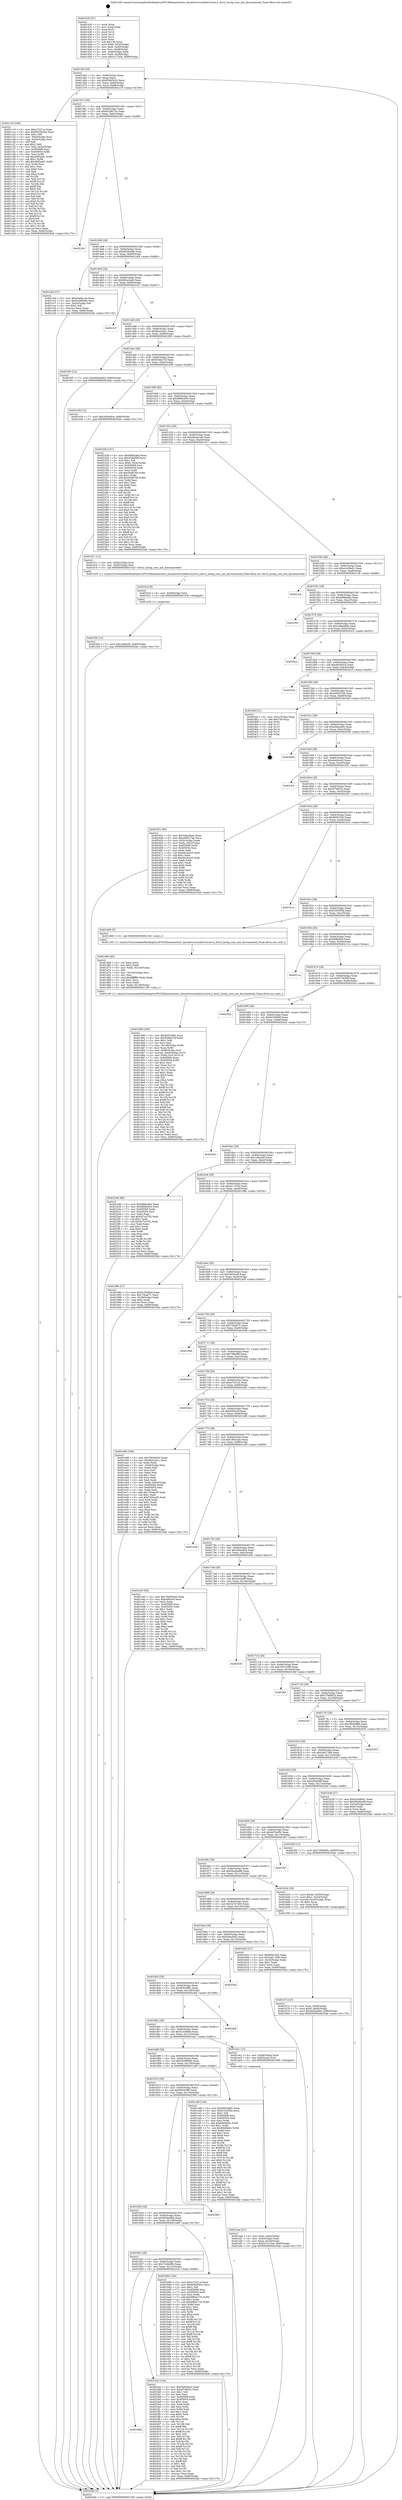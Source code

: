digraph "0x401430" {
  label = "0x401430 (/mnt/c/Users/mathe/Desktop/tcc/POCII/binaries/extr_linuxdriversusbdwc2core.h_dwc2_hsotg_core_init_disconnected_Final-ollvm.out::main(0))"
  labelloc = "t"
  node[shape=record]

  Entry [label="",width=0.3,height=0.3,shape=circle,fillcolor=black,style=filled]
  "0x40145f" [label="{
     0x40145f [29]\l
     | [instrs]\l
     &nbsp;&nbsp;0x40145f \<+3\>: mov -0x80(%rbp),%eax\l
     &nbsp;&nbsp;0x401462 \<+2\>: mov %eax,%ecx\l
     &nbsp;&nbsp;0x401464 \<+6\>: sub $0x838d5b2c,%ecx\l
     &nbsp;&nbsp;0x40146a \<+6\>: mov %eax,-0x84(%rbp)\l
     &nbsp;&nbsp;0x401470 \<+6\>: mov %ecx,-0x88(%rbp)\l
     &nbsp;&nbsp;0x401476 \<+6\>: je 0000000000401c19 \<main+0x7e9\>\l
  }"]
  "0x401c19" [label="{
     0x401c19 [164]\l
     | [instrs]\l
     &nbsp;&nbsp;0x401c19 \<+5\>: mov $0xa7331ca,%eax\l
     &nbsp;&nbsp;0x401c1e \<+5\>: mov $0x8529a5eb,%ecx\l
     &nbsp;&nbsp;0x401c23 \<+2\>: mov $0x1,%dl\l
     &nbsp;&nbsp;0x401c25 \<+3\>: mov -0x64(%rbp),%esi\l
     &nbsp;&nbsp;0x401c28 \<+3\>: cmp -0x54(%rbp),%esi\l
     &nbsp;&nbsp;0x401c2b \<+4\>: setl %dil\l
     &nbsp;&nbsp;0x401c2f \<+4\>: and $0x1,%dil\l
     &nbsp;&nbsp;0x401c33 \<+4\>: mov %dil,-0x2e(%rbp)\l
     &nbsp;&nbsp;0x401c37 \<+7\>: mov 0x405068,%esi\l
     &nbsp;&nbsp;0x401c3e \<+8\>: mov 0x405054,%r8d\l
     &nbsp;&nbsp;0x401c46 \<+3\>: mov %esi,%r9d\l
     &nbsp;&nbsp;0x401c49 \<+7\>: sub $0x46f5a4f1,%r9d\l
     &nbsp;&nbsp;0x401c50 \<+4\>: sub $0x1,%r9d\l
     &nbsp;&nbsp;0x401c54 \<+7\>: add $0x46f5a4f1,%r9d\l
     &nbsp;&nbsp;0x401c5b \<+4\>: imul %r9d,%esi\l
     &nbsp;&nbsp;0x401c5f \<+3\>: and $0x1,%esi\l
     &nbsp;&nbsp;0x401c62 \<+3\>: cmp $0x0,%esi\l
     &nbsp;&nbsp;0x401c65 \<+4\>: sete %dil\l
     &nbsp;&nbsp;0x401c69 \<+4\>: cmp $0xa,%r8d\l
     &nbsp;&nbsp;0x401c6d \<+4\>: setl %r10b\l
     &nbsp;&nbsp;0x401c71 \<+3\>: mov %dil,%r11b\l
     &nbsp;&nbsp;0x401c74 \<+4\>: xor $0xff,%r11b\l
     &nbsp;&nbsp;0x401c78 \<+3\>: mov %r10b,%bl\l
     &nbsp;&nbsp;0x401c7b \<+3\>: xor $0xff,%bl\l
     &nbsp;&nbsp;0x401c7e \<+3\>: xor $0x0,%dl\l
     &nbsp;&nbsp;0x401c81 \<+3\>: mov %r11b,%r14b\l
     &nbsp;&nbsp;0x401c84 \<+4\>: and $0x0,%r14b\l
     &nbsp;&nbsp;0x401c88 \<+3\>: and %dl,%dil\l
     &nbsp;&nbsp;0x401c8b \<+3\>: mov %bl,%r15b\l
     &nbsp;&nbsp;0x401c8e \<+4\>: and $0x0,%r15b\l
     &nbsp;&nbsp;0x401c92 \<+3\>: and %dl,%r10b\l
     &nbsp;&nbsp;0x401c95 \<+3\>: or %dil,%r14b\l
     &nbsp;&nbsp;0x401c98 \<+3\>: or %r10b,%r15b\l
     &nbsp;&nbsp;0x401c9b \<+3\>: xor %r15b,%r14b\l
     &nbsp;&nbsp;0x401c9e \<+3\>: or %bl,%r11b\l
     &nbsp;&nbsp;0x401ca1 \<+4\>: xor $0xff,%r11b\l
     &nbsp;&nbsp;0x401ca5 \<+3\>: or $0x0,%dl\l
     &nbsp;&nbsp;0x401ca8 \<+3\>: and %dl,%r11b\l
     &nbsp;&nbsp;0x401cab \<+3\>: or %r11b,%r14b\l
     &nbsp;&nbsp;0x401cae \<+4\>: test $0x1,%r14b\l
     &nbsp;&nbsp;0x401cb2 \<+3\>: cmovne %ecx,%eax\l
     &nbsp;&nbsp;0x401cb5 \<+3\>: mov %eax,-0x80(%rbp)\l
     &nbsp;&nbsp;0x401cb8 \<+5\>: jmp 00000000004025ab \<main+0x117b\>\l
  }"]
  "0x40147c" [label="{
     0x40147c [28]\l
     | [instrs]\l
     &nbsp;&nbsp;0x40147c \<+5\>: jmp 0000000000401481 \<main+0x51\>\l
     &nbsp;&nbsp;0x401481 \<+6\>: mov -0x84(%rbp),%eax\l
     &nbsp;&nbsp;0x401487 \<+5\>: sub $0x85296734,%eax\l
     &nbsp;&nbsp;0x40148c \<+6\>: mov %eax,-0x8c(%rbp)\l
     &nbsp;&nbsp;0x401492 \<+6\>: je 00000000004021bf \<main+0xd8f\>\l
  }"]
  Exit [label="",width=0.3,height=0.3,shape=circle,fillcolor=black,style=filled,peripheries=2]
  "0x4021bf" [label="{
     0x4021bf\l
  }", style=dashed]
  "0x401498" [label="{
     0x401498 [28]\l
     | [instrs]\l
     &nbsp;&nbsp;0x401498 \<+5\>: jmp 000000000040149d \<main+0x6d\>\l
     &nbsp;&nbsp;0x40149d \<+6\>: mov -0x84(%rbp),%eax\l
     &nbsp;&nbsp;0x4014a3 \<+5\>: sub $0x8529a5eb,%eax\l
     &nbsp;&nbsp;0x4014a8 \<+6\>: mov %eax,-0x90(%rbp)\l
     &nbsp;&nbsp;0x4014ae \<+6\>: je 0000000000401cbd \<main+0x88d\>\l
  }"]
  "0x401968" [label="{
     0x401968\l
  }", style=dashed]
  "0x401cbd" [label="{
     0x401cbd [27]\l
     | [instrs]\l
     &nbsp;&nbsp;0x401cbd \<+5\>: mov $0xa0e4a1ad,%eax\l
     &nbsp;&nbsp;0x401cc2 \<+5\>: mov $0x5e580e06,%ecx\l
     &nbsp;&nbsp;0x401cc7 \<+3\>: mov -0x2e(%rbp),%dl\l
     &nbsp;&nbsp;0x401cca \<+3\>: test $0x1,%dl\l
     &nbsp;&nbsp;0x401ccd \<+3\>: cmovne %ecx,%eax\l
     &nbsp;&nbsp;0x401cd0 \<+3\>: mov %eax,-0x80(%rbp)\l
     &nbsp;&nbsp;0x401cd3 \<+5\>: jmp 00000000004025ab \<main+0x117b\>\l
  }"]
  "0x4014b4" [label="{
     0x4014b4 [28]\l
     | [instrs]\l
     &nbsp;&nbsp;0x4014b4 \<+5\>: jmp 00000000004014b9 \<main+0x89\>\l
     &nbsp;&nbsp;0x4014b9 \<+6\>: mov -0x84(%rbp),%eax\l
     &nbsp;&nbsp;0x4014bf \<+5\>: sub $0x862a3ae0,%eax\l
     &nbsp;&nbsp;0x4014c4 \<+6\>: mov %eax,-0x94(%rbp)\l
     &nbsp;&nbsp;0x4014ca \<+6\>: je 00000000004021d7 \<main+0xda7\>\l
  }"]
  "0x4023cb" [label="{
     0x4023cb [134]\l
     | [instrs]\l
     &nbsp;&nbsp;0x4023cb \<+5\>: mov $0x5a4e3ba3,%eax\l
     &nbsp;&nbsp;0x4023d0 \<+5\>: mov $0xef7e832c,%ecx\l
     &nbsp;&nbsp;0x4023d5 \<+2\>: mov $0x1,%dl\l
     &nbsp;&nbsp;0x4023d7 \<+2\>: xor %esi,%esi\l
     &nbsp;&nbsp;0x4023d9 \<+7\>: mov 0x405068,%edi\l
     &nbsp;&nbsp;0x4023e0 \<+8\>: mov 0x405054,%r8d\l
     &nbsp;&nbsp;0x4023e8 \<+3\>: sub $0x1,%esi\l
     &nbsp;&nbsp;0x4023eb \<+3\>: mov %edi,%r9d\l
     &nbsp;&nbsp;0x4023ee \<+3\>: add %esi,%r9d\l
     &nbsp;&nbsp;0x4023f1 \<+4\>: imul %r9d,%edi\l
     &nbsp;&nbsp;0x4023f5 \<+3\>: and $0x1,%edi\l
     &nbsp;&nbsp;0x4023f8 \<+3\>: cmp $0x0,%edi\l
     &nbsp;&nbsp;0x4023fb \<+4\>: sete %r10b\l
     &nbsp;&nbsp;0x4023ff \<+4\>: cmp $0xa,%r8d\l
     &nbsp;&nbsp;0x402403 \<+4\>: setl %r11b\l
     &nbsp;&nbsp;0x402407 \<+3\>: mov %r10b,%bl\l
     &nbsp;&nbsp;0x40240a \<+3\>: xor $0xff,%bl\l
     &nbsp;&nbsp;0x40240d \<+3\>: mov %r11b,%r14b\l
     &nbsp;&nbsp;0x402410 \<+4\>: xor $0xff,%r14b\l
     &nbsp;&nbsp;0x402414 \<+3\>: xor $0x1,%dl\l
     &nbsp;&nbsp;0x402417 \<+3\>: mov %bl,%r15b\l
     &nbsp;&nbsp;0x40241a \<+4\>: and $0xff,%r15b\l
     &nbsp;&nbsp;0x40241e \<+3\>: and %dl,%r10b\l
     &nbsp;&nbsp;0x402421 \<+3\>: mov %r14b,%r12b\l
     &nbsp;&nbsp;0x402424 \<+4\>: and $0xff,%r12b\l
     &nbsp;&nbsp;0x402428 \<+3\>: and %dl,%r11b\l
     &nbsp;&nbsp;0x40242b \<+3\>: or %r10b,%r15b\l
     &nbsp;&nbsp;0x40242e \<+3\>: or %r11b,%r12b\l
     &nbsp;&nbsp;0x402431 \<+3\>: xor %r12b,%r15b\l
     &nbsp;&nbsp;0x402434 \<+3\>: or %r14b,%bl\l
     &nbsp;&nbsp;0x402437 \<+3\>: xor $0xff,%bl\l
     &nbsp;&nbsp;0x40243a \<+3\>: or $0x1,%dl\l
     &nbsp;&nbsp;0x40243d \<+2\>: and %dl,%bl\l
     &nbsp;&nbsp;0x40243f \<+3\>: or %bl,%r15b\l
     &nbsp;&nbsp;0x402442 \<+4\>: test $0x1,%r15b\l
     &nbsp;&nbsp;0x402446 \<+3\>: cmovne %ecx,%eax\l
     &nbsp;&nbsp;0x402449 \<+3\>: mov %eax,-0x80(%rbp)\l
     &nbsp;&nbsp;0x40244c \<+5\>: jmp 00000000004025ab \<main+0x117b\>\l
  }"]
  "0x4021d7" [label="{
     0x4021d7\l
  }", style=dashed]
  "0x4014d0" [label="{
     0x4014d0 [28]\l
     | [instrs]\l
     &nbsp;&nbsp;0x4014d0 \<+5\>: jmp 00000000004014d5 \<main+0xa5\>\l
     &nbsp;&nbsp;0x4014d5 \<+6\>: mov -0x84(%rbp),%eax\l
     &nbsp;&nbsp;0x4014db \<+5\>: sub $0x8be2c8c1,%eax\l
     &nbsp;&nbsp;0x4014e0 \<+6\>: mov %eax,-0x98(%rbp)\l
     &nbsp;&nbsp;0x4014e6 \<+6\>: je 0000000000401f05 \<main+0xad5\>\l
  }"]
  "0x401f26" [label="{
     0x401f26 [12]\l
     | [instrs]\l
     &nbsp;&nbsp;0x401f26 \<+7\>: movl $0x1e8a3d5,-0x80(%rbp)\l
     &nbsp;&nbsp;0x401f2d \<+5\>: jmp 00000000004025ab \<main+0x117b\>\l
  }"]
  "0x401f05" [label="{
     0x401f05 [12]\l
     | [instrs]\l
     &nbsp;&nbsp;0x401f05 \<+7\>: movl $0x692ba9b5,-0x80(%rbp)\l
     &nbsp;&nbsp;0x401f0c \<+5\>: jmp 00000000004025ab \<main+0x117b\>\l
  }"]
  "0x4014ec" [label="{
     0x4014ec [28]\l
     | [instrs]\l
     &nbsp;&nbsp;0x4014ec \<+5\>: jmp 00000000004014f1 \<main+0xc1\>\l
     &nbsp;&nbsp;0x4014f1 \<+6\>: mov -0x84(%rbp),%eax\l
     &nbsp;&nbsp;0x4014f7 \<+5\>: sub $0x92dba72f,%eax\l
     &nbsp;&nbsp;0x4014fc \<+6\>: mov %eax,-0x9c(%rbp)\l
     &nbsp;&nbsp;0x401502 \<+6\>: je 0000000000401e39 \<main+0xa09\>\l
  }"]
  "0x401f1d" [label="{
     0x401f1d [9]\l
     | [instrs]\l
     &nbsp;&nbsp;0x401f1d \<+4\>: mov -0x60(%rbp),%rdi\l
     &nbsp;&nbsp;0x401f21 \<+5\>: call 0000000000401030 \<free@plt\>\l
     | [calls]\l
     &nbsp;&nbsp;0x401030 \{1\} (unknown)\l
  }"]
  "0x401e39" [label="{
     0x401e39 [12]\l
     | [instrs]\l
     &nbsp;&nbsp;0x401e39 \<+7\>: movl $0x26044fc4,-0x80(%rbp)\l
     &nbsp;&nbsp;0x401e40 \<+5\>: jmp 00000000004025ab \<main+0x117b\>\l
  }"]
  "0x401508" [label="{
     0x401508 [28]\l
     | [instrs]\l
     &nbsp;&nbsp;0x401508 \<+5\>: jmp 000000000040150d \<main+0xdd\>\l
     &nbsp;&nbsp;0x40150d \<+6\>: mov -0x84(%rbp),%eax\l
     &nbsp;&nbsp;0x401513 \<+5\>: sub $0x989fcd34,%eax\l
     &nbsp;&nbsp;0x401518 \<+6\>: mov %eax,-0xa0(%rbp)\l
     &nbsp;&nbsp;0x40151e \<+6\>: je 0000000000402328 \<main+0xef8\>\l
  }"]
  "0x401d99" [label="{
     0x401d99 [160]\l
     | [instrs]\l
     &nbsp;&nbsp;0x401d99 \<+5\>: mov $0x5b91bf82,%ecx\l
     &nbsp;&nbsp;0x401d9e \<+5\>: mov $0x92dba72f,%edx\l
     &nbsp;&nbsp;0x401da3 \<+3\>: mov $0x1,%dil\l
     &nbsp;&nbsp;0x401da6 \<+2\>: xor %esi,%esi\l
     &nbsp;&nbsp;0x401da8 \<+7\>: mov -0x148(%rbp),%r8d\l
     &nbsp;&nbsp;0x401daf \<+4\>: imul %eax,%r8d\l
     &nbsp;&nbsp;0x401db3 \<+4\>: mov -0x60(%rbp),%r9\l
     &nbsp;&nbsp;0x401db7 \<+4\>: movslq -0x64(%rbp),%r10\l
     &nbsp;&nbsp;0x401dbb \<+4\>: mov %r8d,(%r9,%r10,4)\l
     &nbsp;&nbsp;0x401dbf \<+7\>: mov 0x405068,%eax\l
     &nbsp;&nbsp;0x401dc6 \<+8\>: mov 0x405054,%r8d\l
     &nbsp;&nbsp;0x401dce \<+3\>: sub $0x1,%esi\l
     &nbsp;&nbsp;0x401dd1 \<+3\>: mov %eax,%r11d\l
     &nbsp;&nbsp;0x401dd4 \<+3\>: add %esi,%r11d\l
     &nbsp;&nbsp;0x401dd7 \<+4\>: imul %r11d,%eax\l
     &nbsp;&nbsp;0x401ddb \<+3\>: and $0x1,%eax\l
     &nbsp;&nbsp;0x401dde \<+3\>: cmp $0x0,%eax\l
     &nbsp;&nbsp;0x401de1 \<+3\>: sete %bl\l
     &nbsp;&nbsp;0x401de4 \<+4\>: cmp $0xa,%r8d\l
     &nbsp;&nbsp;0x401de8 \<+4\>: setl %r14b\l
     &nbsp;&nbsp;0x401dec \<+3\>: mov %bl,%r15b\l
     &nbsp;&nbsp;0x401def \<+4\>: xor $0xff,%r15b\l
     &nbsp;&nbsp;0x401df3 \<+3\>: mov %r14b,%r12b\l
     &nbsp;&nbsp;0x401df6 \<+4\>: xor $0xff,%r12b\l
     &nbsp;&nbsp;0x401dfa \<+4\>: xor $0x1,%dil\l
     &nbsp;&nbsp;0x401dfe \<+3\>: mov %r15b,%r13b\l
     &nbsp;&nbsp;0x401e01 \<+4\>: and $0xff,%r13b\l
     &nbsp;&nbsp;0x401e05 \<+3\>: and %dil,%bl\l
     &nbsp;&nbsp;0x401e08 \<+3\>: mov %r12b,%al\l
     &nbsp;&nbsp;0x401e0b \<+2\>: and $0xff,%al\l
     &nbsp;&nbsp;0x401e0d \<+3\>: and %dil,%r14b\l
     &nbsp;&nbsp;0x401e10 \<+3\>: or %bl,%r13b\l
     &nbsp;&nbsp;0x401e13 \<+3\>: or %r14b,%al\l
     &nbsp;&nbsp;0x401e16 \<+3\>: xor %al,%r13b\l
     &nbsp;&nbsp;0x401e19 \<+3\>: or %r12b,%r15b\l
     &nbsp;&nbsp;0x401e1c \<+4\>: xor $0xff,%r15b\l
     &nbsp;&nbsp;0x401e20 \<+4\>: or $0x1,%dil\l
     &nbsp;&nbsp;0x401e24 \<+3\>: and %dil,%r15b\l
     &nbsp;&nbsp;0x401e27 \<+3\>: or %r15b,%r13b\l
     &nbsp;&nbsp;0x401e2a \<+4\>: test $0x1,%r13b\l
     &nbsp;&nbsp;0x401e2e \<+3\>: cmovne %edx,%ecx\l
     &nbsp;&nbsp;0x401e31 \<+3\>: mov %ecx,-0x80(%rbp)\l
     &nbsp;&nbsp;0x401e34 \<+5\>: jmp 00000000004025ab \<main+0x117b\>\l
  }"]
  "0x402328" [label="{
     0x402328 [151]\l
     | [instrs]\l
     &nbsp;&nbsp;0x402328 \<+5\>: mov $0xbf68a4bd,%eax\l
     &nbsp;&nbsp;0x40232d \<+5\>: mov $0x42fed08f,%ecx\l
     &nbsp;&nbsp;0x402332 \<+2\>: mov $0x1,%dl\l
     &nbsp;&nbsp;0x402334 \<+7\>: movl $0x0,-0x3c(%rbp)\l
     &nbsp;&nbsp;0x40233b \<+7\>: mov 0x405068,%esi\l
     &nbsp;&nbsp;0x402342 \<+7\>: mov 0x405054,%edi\l
     &nbsp;&nbsp;0x402349 \<+3\>: mov %esi,%r8d\l
     &nbsp;&nbsp;0x40234c \<+7\>: sub $0x55d8794,%r8d\l
     &nbsp;&nbsp;0x402353 \<+4\>: sub $0x1,%r8d\l
     &nbsp;&nbsp;0x402357 \<+7\>: add $0x55d8794,%r8d\l
     &nbsp;&nbsp;0x40235e \<+4\>: imul %r8d,%esi\l
     &nbsp;&nbsp;0x402362 \<+3\>: and $0x1,%esi\l
     &nbsp;&nbsp;0x402365 \<+3\>: cmp $0x0,%esi\l
     &nbsp;&nbsp;0x402368 \<+4\>: sete %r9b\l
     &nbsp;&nbsp;0x40236c \<+3\>: cmp $0xa,%edi\l
     &nbsp;&nbsp;0x40236f \<+4\>: setl %r10b\l
     &nbsp;&nbsp;0x402373 \<+3\>: mov %r9b,%r11b\l
     &nbsp;&nbsp;0x402376 \<+4\>: xor $0xff,%r11b\l
     &nbsp;&nbsp;0x40237a \<+3\>: mov %r10b,%bl\l
     &nbsp;&nbsp;0x40237d \<+3\>: xor $0xff,%bl\l
     &nbsp;&nbsp;0x402380 \<+3\>: xor $0x0,%dl\l
     &nbsp;&nbsp;0x402383 \<+3\>: mov %r11b,%r14b\l
     &nbsp;&nbsp;0x402386 \<+4\>: and $0x0,%r14b\l
     &nbsp;&nbsp;0x40238a \<+3\>: and %dl,%r9b\l
     &nbsp;&nbsp;0x40238d \<+3\>: mov %bl,%r15b\l
     &nbsp;&nbsp;0x402390 \<+4\>: and $0x0,%r15b\l
     &nbsp;&nbsp;0x402394 \<+3\>: and %dl,%r10b\l
     &nbsp;&nbsp;0x402397 \<+3\>: or %r9b,%r14b\l
     &nbsp;&nbsp;0x40239a \<+3\>: or %r10b,%r15b\l
     &nbsp;&nbsp;0x40239d \<+3\>: xor %r15b,%r14b\l
     &nbsp;&nbsp;0x4023a0 \<+3\>: or %bl,%r11b\l
     &nbsp;&nbsp;0x4023a3 \<+4\>: xor $0xff,%r11b\l
     &nbsp;&nbsp;0x4023a7 \<+3\>: or $0x0,%dl\l
     &nbsp;&nbsp;0x4023aa \<+3\>: and %dl,%r11b\l
     &nbsp;&nbsp;0x4023ad \<+3\>: or %r11b,%r14b\l
     &nbsp;&nbsp;0x4023b0 \<+4\>: test $0x1,%r14b\l
     &nbsp;&nbsp;0x4023b4 \<+3\>: cmovne %ecx,%eax\l
     &nbsp;&nbsp;0x4023b7 \<+3\>: mov %eax,-0x80(%rbp)\l
     &nbsp;&nbsp;0x4023ba \<+5\>: jmp 00000000004025ab \<main+0x117b\>\l
  }"]
  "0x401524" [label="{
     0x401524 [28]\l
     | [instrs]\l
     &nbsp;&nbsp;0x401524 \<+5\>: jmp 0000000000401529 \<main+0xf9\>\l
     &nbsp;&nbsp;0x401529 \<+6\>: mov -0x84(%rbp),%eax\l
     &nbsp;&nbsp;0x40152f \<+5\>: sub $0xa0e4a1ad,%eax\l
     &nbsp;&nbsp;0x401534 \<+6\>: mov %eax,-0xa4(%rbp)\l
     &nbsp;&nbsp;0x40153a \<+6\>: je 0000000000401f11 \<main+0xae1\>\l
  }"]
  "0x401d6d" [label="{
     0x401d6d [44]\l
     | [instrs]\l
     &nbsp;&nbsp;0x401d6d \<+2\>: xor %ecx,%ecx\l
     &nbsp;&nbsp;0x401d6f \<+5\>: mov $0x2,%edx\l
     &nbsp;&nbsp;0x401d74 \<+6\>: mov %edx,-0x144(%rbp)\l
     &nbsp;&nbsp;0x401d7a \<+1\>: cltd\l
     &nbsp;&nbsp;0x401d7b \<+6\>: mov -0x144(%rbp),%esi\l
     &nbsp;&nbsp;0x401d81 \<+2\>: idiv %esi\l
     &nbsp;&nbsp;0x401d83 \<+6\>: imul $0xfffffffe,%edx,%edx\l
     &nbsp;&nbsp;0x401d89 \<+3\>: sub $0x1,%ecx\l
     &nbsp;&nbsp;0x401d8c \<+2\>: sub %ecx,%edx\l
     &nbsp;&nbsp;0x401d8e \<+6\>: mov %edx,-0x148(%rbp)\l
     &nbsp;&nbsp;0x401d94 \<+5\>: call 0000000000401160 \<next_i\>\l
     | [calls]\l
     &nbsp;&nbsp;0x401160 \{1\} (/mnt/c/Users/mathe/Desktop/tcc/POCII/binaries/extr_linuxdriversusbdwc2core.h_dwc2_hsotg_core_init_disconnected_Final-ollvm.out::next_i)\l
  }"]
  "0x401f11" [label="{
     0x401f11 [12]\l
     | [instrs]\l
     &nbsp;&nbsp;0x401f11 \<+4\>: mov -0x60(%rbp),%rdi\l
     &nbsp;&nbsp;0x401f15 \<+3\>: mov -0x50(%rbp),%esi\l
     &nbsp;&nbsp;0x401f18 \<+5\>: call 0000000000401420 \<dwc2_hsotg_core_init_disconnected\>\l
     | [calls]\l
     &nbsp;&nbsp;0x401420 \{1\} (/mnt/c/Users/mathe/Desktop/tcc/POCII/binaries/extr_linuxdriversusbdwc2core.h_dwc2_hsotg_core_init_disconnected_Final-ollvm.out::dwc2_hsotg_core_init_disconnected)\l
  }"]
  "0x401540" [label="{
     0x401540 [28]\l
     | [instrs]\l
     &nbsp;&nbsp;0x401540 \<+5\>: jmp 0000000000401545 \<main+0x115\>\l
     &nbsp;&nbsp;0x401545 \<+6\>: mov -0x84(%rbp),%eax\l
     &nbsp;&nbsp;0x40154b \<+5\>: sub $0xa2e38e41,%eax\l
     &nbsp;&nbsp;0x401550 \<+6\>: mov %eax,-0xa8(%rbp)\l
     &nbsp;&nbsp;0x401556 \<+6\>: je 00000000004021cb \<main+0xd9b\>\l
  }"]
  "0x40194c" [label="{
     0x40194c [28]\l
     | [instrs]\l
     &nbsp;&nbsp;0x40194c \<+5\>: jmp 0000000000401951 \<main+0x521\>\l
     &nbsp;&nbsp;0x401951 \<+6\>: mov -0x84(%rbp),%eax\l
     &nbsp;&nbsp;0x401957 \<+5\>: sub $0x720bbf3b,%eax\l
     &nbsp;&nbsp;0x40195c \<+6\>: mov %eax,-0x13c(%rbp)\l
     &nbsp;&nbsp;0x401962 \<+6\>: je 00000000004023cb \<main+0xf9b\>\l
  }"]
  "0x4021cb" [label="{
     0x4021cb\l
  }", style=dashed]
  "0x40155c" [label="{
     0x40155c [28]\l
     | [instrs]\l
     &nbsp;&nbsp;0x40155c \<+5\>: jmp 0000000000401561 \<main+0x131\>\l
     &nbsp;&nbsp;0x401561 \<+6\>: mov -0x84(%rbp),%eax\l
     &nbsp;&nbsp;0x401567 \<+5\>: sub $0xbf68a4bd,%eax\l
     &nbsp;&nbsp;0x40156c \<+6\>: mov %eax,-0xac(%rbp)\l
     &nbsp;&nbsp;0x401572 \<+6\>: je 0000000000402591 \<main+0x1161\>\l
  }"]
  "0x401b89" [label="{
     0x401b89 [144]\l
     | [instrs]\l
     &nbsp;&nbsp;0x401b89 \<+5\>: mov $0xa7331ca,%eax\l
     &nbsp;&nbsp;0x401b8e \<+5\>: mov $0x838d5b2c,%ecx\l
     &nbsp;&nbsp;0x401b93 \<+2\>: mov $0x1,%dl\l
     &nbsp;&nbsp;0x401b95 \<+7\>: mov 0x405068,%esi\l
     &nbsp;&nbsp;0x401b9c \<+7\>: mov 0x405054,%edi\l
     &nbsp;&nbsp;0x401ba3 \<+3\>: mov %esi,%r8d\l
     &nbsp;&nbsp;0x401ba6 \<+7\>: add $0x9964c733,%r8d\l
     &nbsp;&nbsp;0x401bad \<+4\>: sub $0x1,%r8d\l
     &nbsp;&nbsp;0x401bb1 \<+7\>: sub $0x9964c733,%r8d\l
     &nbsp;&nbsp;0x401bb8 \<+4\>: imul %r8d,%esi\l
     &nbsp;&nbsp;0x401bbc \<+3\>: and $0x1,%esi\l
     &nbsp;&nbsp;0x401bbf \<+3\>: cmp $0x0,%esi\l
     &nbsp;&nbsp;0x401bc2 \<+4\>: sete %r9b\l
     &nbsp;&nbsp;0x401bc6 \<+3\>: cmp $0xa,%edi\l
     &nbsp;&nbsp;0x401bc9 \<+4\>: setl %r10b\l
     &nbsp;&nbsp;0x401bcd \<+3\>: mov %r9b,%r11b\l
     &nbsp;&nbsp;0x401bd0 \<+4\>: xor $0xff,%r11b\l
     &nbsp;&nbsp;0x401bd4 \<+3\>: mov %r10b,%bl\l
     &nbsp;&nbsp;0x401bd7 \<+3\>: xor $0xff,%bl\l
     &nbsp;&nbsp;0x401bda \<+3\>: xor $0x1,%dl\l
     &nbsp;&nbsp;0x401bdd \<+3\>: mov %r11b,%r14b\l
     &nbsp;&nbsp;0x401be0 \<+4\>: and $0xff,%r14b\l
     &nbsp;&nbsp;0x401be4 \<+3\>: and %dl,%r9b\l
     &nbsp;&nbsp;0x401be7 \<+3\>: mov %bl,%r15b\l
     &nbsp;&nbsp;0x401bea \<+4\>: and $0xff,%r15b\l
     &nbsp;&nbsp;0x401bee \<+3\>: and %dl,%r10b\l
     &nbsp;&nbsp;0x401bf1 \<+3\>: or %r9b,%r14b\l
     &nbsp;&nbsp;0x401bf4 \<+3\>: or %r10b,%r15b\l
     &nbsp;&nbsp;0x401bf7 \<+3\>: xor %r15b,%r14b\l
     &nbsp;&nbsp;0x401bfa \<+3\>: or %bl,%r11b\l
     &nbsp;&nbsp;0x401bfd \<+4\>: xor $0xff,%r11b\l
     &nbsp;&nbsp;0x401c01 \<+3\>: or $0x1,%dl\l
     &nbsp;&nbsp;0x401c04 \<+3\>: and %dl,%r11b\l
     &nbsp;&nbsp;0x401c07 \<+3\>: or %r11b,%r14b\l
     &nbsp;&nbsp;0x401c0a \<+4\>: test $0x1,%r14b\l
     &nbsp;&nbsp;0x401c0e \<+3\>: cmovne %ecx,%eax\l
     &nbsp;&nbsp;0x401c11 \<+3\>: mov %eax,-0x80(%rbp)\l
     &nbsp;&nbsp;0x401c14 \<+5\>: jmp 00000000004025ab \<main+0x117b\>\l
  }"]
  "0x402591" [label="{
     0x402591\l
  }", style=dashed]
  "0x401578" [label="{
     0x401578 [28]\l
     | [instrs]\l
     &nbsp;&nbsp;0x401578 \<+5\>: jmp 000000000040157d \<main+0x14d\>\l
     &nbsp;&nbsp;0x40157d \<+6\>: mov -0x84(%rbp),%eax\l
     &nbsp;&nbsp;0x401583 \<+5\>: sub $0xc29a48bb,%eax\l
     &nbsp;&nbsp;0x401588 \<+6\>: mov %eax,-0xb0(%rbp)\l
     &nbsp;&nbsp;0x40158e \<+6\>: je 00000000004020c2 \<main+0xc92\>\l
  }"]
  "0x401930" [label="{
     0x401930 [28]\l
     | [instrs]\l
     &nbsp;&nbsp;0x401930 \<+5\>: jmp 0000000000401935 \<main+0x505\>\l
     &nbsp;&nbsp;0x401935 \<+6\>: mov -0x84(%rbp),%eax\l
     &nbsp;&nbsp;0x40193b \<+5\>: sub $0x692ba9b5,%eax\l
     &nbsp;&nbsp;0x401940 \<+6\>: mov %eax,-0x138(%rbp)\l
     &nbsp;&nbsp;0x401946 \<+6\>: je 0000000000401b89 \<main+0x759\>\l
  }"]
  "0x4020c2" [label="{
     0x4020c2\l
  }", style=dashed]
  "0x401594" [label="{
     0x401594 [28]\l
     | [instrs]\l
     &nbsp;&nbsp;0x401594 \<+5\>: jmp 0000000000401599 \<main+0x169\>\l
     &nbsp;&nbsp;0x401599 \<+6\>: mov -0x84(%rbp),%eax\l
     &nbsp;&nbsp;0x40159f \<+5\>: sub $0xdef265c4,%eax\l
     &nbsp;&nbsp;0x4015a4 \<+6\>: mov %eax,-0xb4(%rbp)\l
     &nbsp;&nbsp;0x4015aa \<+6\>: je 00000000004022c4 \<main+0xe94\>\l
  }"]
  "0x402580" [label="{
     0x402580\l
  }", style=dashed]
  "0x4022c4" [label="{
     0x4022c4\l
  }", style=dashed]
  "0x4015b0" [label="{
     0x4015b0 [28]\l
     | [instrs]\l
     &nbsp;&nbsp;0x4015b0 \<+5\>: jmp 00000000004015b5 \<main+0x185\>\l
     &nbsp;&nbsp;0x4015b5 \<+6\>: mov -0x84(%rbp),%eax\l
     &nbsp;&nbsp;0x4015bb \<+5\>: sub $0xe09027a6,%eax\l
     &nbsp;&nbsp;0x4015c0 \<+6\>: mov %eax,-0xb8(%rbp)\l
     &nbsp;&nbsp;0x4015c6 \<+6\>: je 00000000004024af \<main+0x107f\>\l
  }"]
  "0x401914" [label="{
     0x401914 [28]\l
     | [instrs]\l
     &nbsp;&nbsp;0x401914 \<+5\>: jmp 0000000000401919 \<main+0x4e9\>\l
     &nbsp;&nbsp;0x401919 \<+6\>: mov -0x84(%rbp),%eax\l
     &nbsp;&nbsp;0x40191f \<+5\>: sub $0x66c0c9f6,%eax\l
     &nbsp;&nbsp;0x401924 \<+6\>: mov %eax,-0x134(%rbp)\l
     &nbsp;&nbsp;0x40192a \<+6\>: je 0000000000402580 \<main+0x1150\>\l
  }"]
  "0x4024af" [label="{
     0x4024af [21]\l
     | [instrs]\l
     &nbsp;&nbsp;0x4024af \<+3\>: mov -0x2c(%rbp),%eax\l
     &nbsp;&nbsp;0x4024b2 \<+7\>: add $0x138,%rsp\l
     &nbsp;&nbsp;0x4024b9 \<+1\>: pop %rbx\l
     &nbsp;&nbsp;0x4024ba \<+2\>: pop %r12\l
     &nbsp;&nbsp;0x4024bc \<+2\>: pop %r13\l
     &nbsp;&nbsp;0x4024be \<+2\>: pop %r14\l
     &nbsp;&nbsp;0x4024c0 \<+2\>: pop %r15\l
     &nbsp;&nbsp;0x4024c2 \<+1\>: pop %rbp\l
     &nbsp;&nbsp;0x4024c3 \<+1\>: ret\l
  }"]
  "0x4015cc" [label="{
     0x4015cc [28]\l
     | [instrs]\l
     &nbsp;&nbsp;0x4015cc \<+5\>: jmp 00000000004015d1 \<main+0x1a1\>\l
     &nbsp;&nbsp;0x4015d1 \<+6\>: mov -0x84(%rbp),%eax\l
     &nbsp;&nbsp;0x4015d7 \<+5\>: sub $0xe66ace65,%eax\l
     &nbsp;&nbsp;0x4015dc \<+6\>: mov %eax,-0xbc(%rbp)\l
     &nbsp;&nbsp;0x4015e2 \<+6\>: je 0000000000402049 \<main+0xc19\>\l
  }"]
  "0x401cd8" [label="{
     0x401cd8 [144]\l
     | [instrs]\l
     &nbsp;&nbsp;0x401cd8 \<+5\>: mov $0x5b91bf82,%eax\l
     &nbsp;&nbsp;0x401cdd \<+5\>: mov $0xf102595a,%ecx\l
     &nbsp;&nbsp;0x401ce2 \<+2\>: mov $0x1,%dl\l
     &nbsp;&nbsp;0x401ce4 \<+7\>: mov 0x405068,%esi\l
     &nbsp;&nbsp;0x401ceb \<+7\>: mov 0x405054,%edi\l
     &nbsp;&nbsp;0x401cf2 \<+3\>: mov %esi,%r8d\l
     &nbsp;&nbsp;0x401cf5 \<+7\>: add $0x69e9af4c,%r8d\l
     &nbsp;&nbsp;0x401cfc \<+4\>: sub $0x1,%r8d\l
     &nbsp;&nbsp;0x401d00 \<+7\>: sub $0x69e9af4c,%r8d\l
     &nbsp;&nbsp;0x401d07 \<+4\>: imul %r8d,%esi\l
     &nbsp;&nbsp;0x401d0b \<+3\>: and $0x1,%esi\l
     &nbsp;&nbsp;0x401d0e \<+3\>: cmp $0x0,%esi\l
     &nbsp;&nbsp;0x401d11 \<+4\>: sete %r9b\l
     &nbsp;&nbsp;0x401d15 \<+3\>: cmp $0xa,%edi\l
     &nbsp;&nbsp;0x401d18 \<+4\>: setl %r10b\l
     &nbsp;&nbsp;0x401d1c \<+3\>: mov %r9b,%r11b\l
     &nbsp;&nbsp;0x401d1f \<+4\>: xor $0xff,%r11b\l
     &nbsp;&nbsp;0x401d23 \<+3\>: mov %r10b,%bl\l
     &nbsp;&nbsp;0x401d26 \<+3\>: xor $0xff,%bl\l
     &nbsp;&nbsp;0x401d29 \<+3\>: xor $0x0,%dl\l
     &nbsp;&nbsp;0x401d2c \<+3\>: mov %r11b,%r14b\l
     &nbsp;&nbsp;0x401d2f \<+4\>: and $0x0,%r14b\l
     &nbsp;&nbsp;0x401d33 \<+3\>: and %dl,%r9b\l
     &nbsp;&nbsp;0x401d36 \<+3\>: mov %bl,%r15b\l
     &nbsp;&nbsp;0x401d39 \<+4\>: and $0x0,%r15b\l
     &nbsp;&nbsp;0x401d3d \<+3\>: and %dl,%r10b\l
     &nbsp;&nbsp;0x401d40 \<+3\>: or %r9b,%r14b\l
     &nbsp;&nbsp;0x401d43 \<+3\>: or %r10b,%r15b\l
     &nbsp;&nbsp;0x401d46 \<+3\>: xor %r15b,%r14b\l
     &nbsp;&nbsp;0x401d49 \<+3\>: or %bl,%r11b\l
     &nbsp;&nbsp;0x401d4c \<+4\>: xor $0xff,%r11b\l
     &nbsp;&nbsp;0x401d50 \<+3\>: or $0x0,%dl\l
     &nbsp;&nbsp;0x401d53 \<+3\>: and %dl,%r11b\l
     &nbsp;&nbsp;0x401d56 \<+3\>: or %r11b,%r14b\l
     &nbsp;&nbsp;0x401d59 \<+4\>: test $0x1,%r14b\l
     &nbsp;&nbsp;0x401d5d \<+3\>: cmovne %ecx,%eax\l
     &nbsp;&nbsp;0x401d60 \<+3\>: mov %eax,-0x80(%rbp)\l
     &nbsp;&nbsp;0x401d63 \<+5\>: jmp 00000000004025ab \<main+0x117b\>\l
  }"]
  "0x402049" [label="{
     0x402049\l
  }", style=dashed]
  "0x4015e8" [label="{
     0x4015e8 [28]\l
     | [instrs]\l
     &nbsp;&nbsp;0x4015e8 \<+5\>: jmp 00000000004015ed \<main+0x1bd\>\l
     &nbsp;&nbsp;0x4015ed \<+6\>: mov -0x84(%rbp),%eax\l
     &nbsp;&nbsp;0x4015f3 \<+5\>: sub $0xebdc6ce3,%eax\l
     &nbsp;&nbsp;0x4015f8 \<+6\>: mov %eax,-0xc0(%rbp)\l
     &nbsp;&nbsp;0x4015fe \<+6\>: je 0000000000401f32 \<main+0xb02\>\l
  }"]
  "0x401b72" [label="{
     0x401b72 [23]\l
     | [instrs]\l
     &nbsp;&nbsp;0x401b72 \<+4\>: mov %rax,-0x60(%rbp)\l
     &nbsp;&nbsp;0x401b76 \<+7\>: movl $0x0,-0x64(%rbp)\l
     &nbsp;&nbsp;0x401b7d \<+7\>: movl $0x692ba9b5,-0x80(%rbp)\l
     &nbsp;&nbsp;0x401b84 \<+5\>: jmp 00000000004025ab \<main+0x117b\>\l
  }"]
  "0x401f32" [label="{
     0x401f32\l
  }", style=dashed]
  "0x401604" [label="{
     0x401604 [28]\l
     | [instrs]\l
     &nbsp;&nbsp;0x401604 \<+5\>: jmp 0000000000401609 \<main+0x1d9\>\l
     &nbsp;&nbsp;0x401609 \<+6\>: mov -0x84(%rbp),%eax\l
     &nbsp;&nbsp;0x40160f \<+5\>: sub $0xef7e832c,%eax\l
     &nbsp;&nbsp;0x401614 \<+6\>: mov %eax,-0xc4(%rbp)\l
     &nbsp;&nbsp;0x40161a \<+6\>: je 0000000000402451 \<main+0x1021\>\l
  }"]
  "0x401aee" [label="{
     0x401aee [21]\l
     | [instrs]\l
     &nbsp;&nbsp;0x401aee \<+3\>: mov %eax,-0x4c(%rbp)\l
     &nbsp;&nbsp;0x401af1 \<+3\>: mov -0x4c(%rbp),%eax\l
     &nbsp;&nbsp;0x401af4 \<+3\>: mov %eax,-0x34(%rbp)\l
     &nbsp;&nbsp;0x401af7 \<+7\>: movl $0x527e7cb0,-0x80(%rbp)\l
     &nbsp;&nbsp;0x401afe \<+5\>: jmp 00000000004025ab \<main+0x117b\>\l
  }"]
  "0x402451" [label="{
     0x402451 [94]\l
     | [instrs]\l
     &nbsp;&nbsp;0x402451 \<+5\>: mov $0x5a4e3ba3,%eax\l
     &nbsp;&nbsp;0x402456 \<+5\>: mov $0xe09027a6,%ecx\l
     &nbsp;&nbsp;0x40245b \<+3\>: mov -0x3c(%rbp),%edx\l
     &nbsp;&nbsp;0x40245e \<+3\>: mov %edx,-0x2c(%rbp)\l
     &nbsp;&nbsp;0x402461 \<+7\>: mov 0x405068,%edx\l
     &nbsp;&nbsp;0x402468 \<+7\>: mov 0x405054,%esi\l
     &nbsp;&nbsp;0x40246f \<+2\>: mov %edx,%edi\l
     &nbsp;&nbsp;0x402471 \<+6\>: sub $0xd4cdcec5,%edi\l
     &nbsp;&nbsp;0x402477 \<+3\>: sub $0x1,%edi\l
     &nbsp;&nbsp;0x40247a \<+6\>: add $0xd4cdcec5,%edi\l
     &nbsp;&nbsp;0x402480 \<+3\>: imul %edi,%edx\l
     &nbsp;&nbsp;0x402483 \<+3\>: and $0x1,%edx\l
     &nbsp;&nbsp;0x402486 \<+3\>: cmp $0x0,%edx\l
     &nbsp;&nbsp;0x402489 \<+4\>: sete %r8b\l
     &nbsp;&nbsp;0x40248d \<+3\>: cmp $0xa,%esi\l
     &nbsp;&nbsp;0x402490 \<+4\>: setl %r9b\l
     &nbsp;&nbsp;0x402494 \<+3\>: mov %r8b,%r10b\l
     &nbsp;&nbsp;0x402497 \<+3\>: and %r9b,%r10b\l
     &nbsp;&nbsp;0x40249a \<+3\>: xor %r9b,%r8b\l
     &nbsp;&nbsp;0x40249d \<+3\>: or %r8b,%r10b\l
     &nbsp;&nbsp;0x4024a0 \<+4\>: test $0x1,%r10b\l
     &nbsp;&nbsp;0x4024a4 \<+3\>: cmovne %ecx,%eax\l
     &nbsp;&nbsp;0x4024a7 \<+3\>: mov %eax,-0x80(%rbp)\l
     &nbsp;&nbsp;0x4024aa \<+5\>: jmp 00000000004025ab \<main+0x117b\>\l
  }"]
  "0x401620" [label="{
     0x401620 [28]\l
     | [instrs]\l
     &nbsp;&nbsp;0x401620 \<+5\>: jmp 0000000000401625 \<main+0x1f5\>\l
     &nbsp;&nbsp;0x401625 \<+6\>: mov -0x84(%rbp),%eax\l
     &nbsp;&nbsp;0x40162b \<+5\>: sub $0xf00f15d2,%eax\l
     &nbsp;&nbsp;0x401630 \<+6\>: mov %eax,-0xc8(%rbp)\l
     &nbsp;&nbsp;0x401636 \<+6\>: je 0000000000401b1e \<main+0x6ee\>\l
  }"]
  "0x4018f8" [label="{
     0x4018f8 [28]\l
     | [instrs]\l
     &nbsp;&nbsp;0x4018f8 \<+5\>: jmp 00000000004018fd \<main+0x4cd\>\l
     &nbsp;&nbsp;0x4018fd \<+6\>: mov -0x84(%rbp),%eax\l
     &nbsp;&nbsp;0x401903 \<+5\>: sub $0x5e580e06,%eax\l
     &nbsp;&nbsp;0x401908 \<+6\>: mov %eax,-0x130(%rbp)\l
     &nbsp;&nbsp;0x40190e \<+6\>: je 0000000000401cd8 \<main+0x8a8\>\l
  }"]
  "0x401b1e" [label="{
     0x401b1e\l
  }", style=dashed]
  "0x40163c" [label="{
     0x40163c [28]\l
     | [instrs]\l
     &nbsp;&nbsp;0x40163c \<+5\>: jmp 0000000000401641 \<main+0x211\>\l
     &nbsp;&nbsp;0x401641 \<+6\>: mov -0x84(%rbp),%eax\l
     &nbsp;&nbsp;0x401647 \<+5\>: sub $0xf102595a,%eax\l
     &nbsp;&nbsp;0x40164c \<+6\>: mov %eax,-0xcc(%rbp)\l
     &nbsp;&nbsp;0x401652 \<+6\>: je 0000000000401d68 \<main+0x938\>\l
  }"]
  "0x401ae1" [label="{
     0x401ae1 [13]\l
     | [instrs]\l
     &nbsp;&nbsp;0x401ae1 \<+4\>: mov -0x48(%rbp),%rax\l
     &nbsp;&nbsp;0x401ae5 \<+4\>: mov 0x8(%rax),%rdi\l
     &nbsp;&nbsp;0x401ae9 \<+5\>: call 0000000000401060 \<atoi@plt\>\l
     | [calls]\l
     &nbsp;&nbsp;0x401060 \{1\} (unknown)\l
  }"]
  "0x401d68" [label="{
     0x401d68 [5]\l
     | [instrs]\l
     &nbsp;&nbsp;0x401d68 \<+5\>: call 0000000000401160 \<next_i\>\l
     | [calls]\l
     &nbsp;&nbsp;0x401160 \{1\} (/mnt/c/Users/mathe/Desktop/tcc/POCII/binaries/extr_linuxdriversusbdwc2core.h_dwc2_hsotg_core_init_disconnected_Final-ollvm.out::next_i)\l
  }"]
  "0x401658" [label="{
     0x401658 [28]\l
     | [instrs]\l
     &nbsp;&nbsp;0x401658 \<+5\>: jmp 000000000040165d \<main+0x22d\>\l
     &nbsp;&nbsp;0x40165d \<+6\>: mov -0x84(%rbp),%eax\l
     &nbsp;&nbsp;0x401663 \<+5\>: sub $0xf4f6b8c8,%eax\l
     &nbsp;&nbsp;0x401668 \<+6\>: mov %eax,-0xd0(%rbp)\l
     &nbsp;&nbsp;0x40166e \<+6\>: je 000000000040211a \<main+0xcea\>\l
  }"]
  "0x4018dc" [label="{
     0x4018dc [28]\l
     | [instrs]\l
     &nbsp;&nbsp;0x4018dc \<+5\>: jmp 00000000004018e1 \<main+0x4b1\>\l
     &nbsp;&nbsp;0x4018e1 \<+6\>: mov -0x84(%rbp),%eax\l
     &nbsp;&nbsp;0x4018e7 \<+5\>: sub $0x5c35d8ed,%eax\l
     &nbsp;&nbsp;0x4018ec \<+6\>: mov %eax,-0x12c(%rbp)\l
     &nbsp;&nbsp;0x4018f2 \<+6\>: je 0000000000401ae1 \<main+0x6b1\>\l
  }"]
  "0x40211a" [label="{
     0x40211a\l
  }", style=dashed]
  "0x401674" [label="{
     0x401674 [28]\l
     | [instrs]\l
     &nbsp;&nbsp;0x401674 \<+5\>: jmp 0000000000401679 \<main+0x249\>\l
     &nbsp;&nbsp;0x401679 \<+6\>: mov -0x84(%rbp),%eax\l
     &nbsp;&nbsp;0x40167f \<+5\>: sub $0xf7782f0f,%eax\l
     &nbsp;&nbsp;0x401684 \<+6\>: mov %eax,-0xd4(%rbp)\l
     &nbsp;&nbsp;0x40168a \<+6\>: je 000000000040202e \<main+0xbfe\>\l
  }"]
  "0x4024e8" [label="{
     0x4024e8\l
  }", style=dashed]
  "0x40202e" [label="{
     0x40202e\l
  }", style=dashed]
  "0x401690" [label="{
     0x401690 [28]\l
     | [instrs]\l
     &nbsp;&nbsp;0x401690 \<+5\>: jmp 0000000000401695 \<main+0x265\>\l
     &nbsp;&nbsp;0x401695 \<+6\>: mov -0x84(%rbp),%eax\l
     &nbsp;&nbsp;0x40169b \<+5\>: sub $0xfa339d08,%eax\l
     &nbsp;&nbsp;0x4016a0 \<+6\>: mov %eax,-0xd8(%rbp)\l
     &nbsp;&nbsp;0x4016a6 \<+6\>: je 00000000004020a3 \<main+0xc73\>\l
  }"]
  "0x4018c0" [label="{
     0x4018c0 [28]\l
     | [instrs]\l
     &nbsp;&nbsp;0x4018c0 \<+5\>: jmp 00000000004018c5 \<main+0x495\>\l
     &nbsp;&nbsp;0x4018c5 \<+6\>: mov -0x84(%rbp),%eax\l
     &nbsp;&nbsp;0x4018cb \<+5\>: sub $0x5b91bf82,%eax\l
     &nbsp;&nbsp;0x4018d0 \<+6\>: mov %eax,-0x128(%rbp)\l
     &nbsp;&nbsp;0x4018d6 \<+6\>: je 00000000004024e8 \<main+0x10b8\>\l
  }"]
  "0x4020a3" [label="{
     0x4020a3\l
  }", style=dashed]
  "0x4016ac" [label="{
     0x4016ac [28]\l
     | [instrs]\l
     &nbsp;&nbsp;0x4016ac \<+5\>: jmp 00000000004016b1 \<main+0x281\>\l
     &nbsp;&nbsp;0x4016b1 \<+6\>: mov -0x84(%rbp),%eax\l
     &nbsp;&nbsp;0x4016b7 \<+5\>: sub $0x1e8a3d5,%eax\l
     &nbsp;&nbsp;0x4016bc \<+6\>: mov %eax,-0xdc(%rbp)\l
     &nbsp;&nbsp;0x4016c2 \<+6\>: je 00000000004022d0 \<main+0xea0\>\l
  }"]
  "0x4025a4" [label="{
     0x4025a4\l
  }", style=dashed]
  "0x4022d0" [label="{
     0x4022d0 [88]\l
     | [instrs]\l
     &nbsp;&nbsp;0x4022d0 \<+5\>: mov $0xbf68a4bd,%eax\l
     &nbsp;&nbsp;0x4022d5 \<+5\>: mov $0x989fcd34,%ecx\l
     &nbsp;&nbsp;0x4022da \<+7\>: mov 0x405068,%edx\l
     &nbsp;&nbsp;0x4022e1 \<+7\>: mov 0x405054,%esi\l
     &nbsp;&nbsp;0x4022e8 \<+2\>: mov %edx,%edi\l
     &nbsp;&nbsp;0x4022ea \<+6\>: add $0x5e7a3762,%edi\l
     &nbsp;&nbsp;0x4022f0 \<+3\>: sub $0x1,%edi\l
     &nbsp;&nbsp;0x4022f3 \<+6\>: sub $0x5e7a3762,%edi\l
     &nbsp;&nbsp;0x4022f9 \<+3\>: imul %edi,%edx\l
     &nbsp;&nbsp;0x4022fc \<+3\>: and $0x1,%edx\l
     &nbsp;&nbsp;0x4022ff \<+3\>: cmp $0x0,%edx\l
     &nbsp;&nbsp;0x402302 \<+4\>: sete %r8b\l
     &nbsp;&nbsp;0x402306 \<+3\>: cmp $0xa,%esi\l
     &nbsp;&nbsp;0x402309 \<+4\>: setl %r9b\l
     &nbsp;&nbsp;0x40230d \<+3\>: mov %r8b,%r10b\l
     &nbsp;&nbsp;0x402310 \<+3\>: and %r9b,%r10b\l
     &nbsp;&nbsp;0x402313 \<+3\>: xor %r9b,%r8b\l
     &nbsp;&nbsp;0x402316 \<+3\>: or %r8b,%r10b\l
     &nbsp;&nbsp;0x402319 \<+4\>: test $0x1,%r10b\l
     &nbsp;&nbsp;0x40231d \<+3\>: cmovne %ecx,%eax\l
     &nbsp;&nbsp;0x402320 \<+3\>: mov %eax,-0x80(%rbp)\l
     &nbsp;&nbsp;0x402323 \<+5\>: jmp 00000000004025ab \<main+0x117b\>\l
  }"]
  "0x4016c8" [label="{
     0x4016c8 [28]\l
     | [instrs]\l
     &nbsp;&nbsp;0x4016c8 \<+5\>: jmp 00000000004016cd \<main+0x29d\>\l
     &nbsp;&nbsp;0x4016cd \<+6\>: mov -0x84(%rbp),%eax\l
     &nbsp;&nbsp;0x4016d3 \<+5\>: sub $0x4117b3a,%eax\l
     &nbsp;&nbsp;0x4016d8 \<+6\>: mov %eax,-0xe0(%rbp)\l
     &nbsp;&nbsp;0x4016de \<+6\>: je 000000000040198e \<main+0x55e\>\l
  }"]
  "0x4018a4" [label="{
     0x4018a4 [28]\l
     | [instrs]\l
     &nbsp;&nbsp;0x4018a4 \<+5\>: jmp 00000000004018a9 \<main+0x479\>\l
     &nbsp;&nbsp;0x4018a9 \<+6\>: mov -0x84(%rbp),%eax\l
     &nbsp;&nbsp;0x4018af \<+5\>: sub $0x5a4e3ba3,%eax\l
     &nbsp;&nbsp;0x4018b4 \<+6\>: mov %eax,-0x124(%rbp)\l
     &nbsp;&nbsp;0x4018ba \<+6\>: je 00000000004025a4 \<main+0x1174\>\l
  }"]
  "0x40198e" [label="{
     0x40198e [27]\l
     | [instrs]\l
     &nbsp;&nbsp;0x40198e \<+5\>: mov $0x5c35d8ed,%eax\l
     &nbsp;&nbsp;0x401993 \<+5\>: mov $0x73ba871,%ecx\l
     &nbsp;&nbsp;0x401998 \<+3\>: mov -0x38(%rbp),%edx\l
     &nbsp;&nbsp;0x40199b \<+3\>: cmp $0x2,%edx\l
     &nbsp;&nbsp;0x40199e \<+3\>: cmovne %ecx,%eax\l
     &nbsp;&nbsp;0x4019a1 \<+3\>: mov %eax,-0x80(%rbp)\l
     &nbsp;&nbsp;0x4019a4 \<+5\>: jmp 00000000004025ab \<main+0x117b\>\l
  }"]
  "0x4016e4" [label="{
     0x4016e4 [28]\l
     | [instrs]\l
     &nbsp;&nbsp;0x4016e4 \<+5\>: jmp 00000000004016e9 \<main+0x2b9\>\l
     &nbsp;&nbsp;0x4016e9 \<+6\>: mov -0x84(%rbp),%eax\l
     &nbsp;&nbsp;0x4016ef \<+5\>: sub $0x5825ca8,%eax\l
     &nbsp;&nbsp;0x4016f4 \<+6\>: mov %eax,-0xe4(%rbp)\l
     &nbsp;&nbsp;0x4016fa \<+6\>: je 0000000000401ad5 \<main+0x6a5\>\l
  }"]
  "0x4025ab" [label="{
     0x4025ab [5]\l
     | [instrs]\l
     &nbsp;&nbsp;0x4025ab \<+5\>: jmp 000000000040145f \<main+0x2f\>\l
  }"]
  "0x401430" [label="{
     0x401430 [47]\l
     | [instrs]\l
     &nbsp;&nbsp;0x401430 \<+1\>: push %rbp\l
     &nbsp;&nbsp;0x401431 \<+3\>: mov %rsp,%rbp\l
     &nbsp;&nbsp;0x401434 \<+2\>: push %r15\l
     &nbsp;&nbsp;0x401436 \<+2\>: push %r14\l
     &nbsp;&nbsp;0x401438 \<+2\>: push %r13\l
     &nbsp;&nbsp;0x40143a \<+2\>: push %r12\l
     &nbsp;&nbsp;0x40143c \<+1\>: push %rbx\l
     &nbsp;&nbsp;0x40143d \<+7\>: sub $0x138,%rsp\l
     &nbsp;&nbsp;0x401444 \<+7\>: movl $0x0,-0x3c(%rbp)\l
     &nbsp;&nbsp;0x40144b \<+3\>: mov %edi,-0x40(%rbp)\l
     &nbsp;&nbsp;0x40144e \<+4\>: mov %rsi,-0x48(%rbp)\l
     &nbsp;&nbsp;0x401452 \<+3\>: mov -0x40(%rbp),%edi\l
     &nbsp;&nbsp;0x401455 \<+3\>: mov %edi,-0x38(%rbp)\l
     &nbsp;&nbsp;0x401458 \<+7\>: movl $0x4117b3a,-0x80(%rbp)\l
  }"]
  "0x401b03" [label="{
     0x401b03 [27]\l
     | [instrs]\l
     &nbsp;&nbsp;0x401b03 \<+5\>: mov $0xf00f15d2,%eax\l
     &nbsp;&nbsp;0x401b08 \<+5\>: mov $0x3a017fa9,%ecx\l
     &nbsp;&nbsp;0x401b0d \<+3\>: mov -0x34(%rbp),%edx\l
     &nbsp;&nbsp;0x401b10 \<+3\>: cmp $0x1,%edx\l
     &nbsp;&nbsp;0x401b13 \<+3\>: cmovl %ecx,%eax\l
     &nbsp;&nbsp;0x401b16 \<+3\>: mov %eax,-0x80(%rbp)\l
     &nbsp;&nbsp;0x401b19 \<+5\>: jmp 00000000004025ab \<main+0x117b\>\l
  }"]
  "0x401ad5" [label="{
     0x401ad5\l
  }", style=dashed]
  "0x401700" [label="{
     0x401700 [28]\l
     | [instrs]\l
     &nbsp;&nbsp;0x401700 \<+5\>: jmp 0000000000401705 \<main+0x2d5\>\l
     &nbsp;&nbsp;0x401705 \<+6\>: mov -0x84(%rbp),%eax\l
     &nbsp;&nbsp;0x40170b \<+5\>: sub $0x73ba871,%eax\l
     &nbsp;&nbsp;0x401710 \<+6\>: mov %eax,-0xe8(%rbp)\l
     &nbsp;&nbsp;0x401716 \<+6\>: je 00000000004019a9 \<main+0x579\>\l
  }"]
  "0x401888" [label="{
     0x401888 [28]\l
     | [instrs]\l
     &nbsp;&nbsp;0x401888 \<+5\>: jmp 000000000040188d \<main+0x45d\>\l
     &nbsp;&nbsp;0x40188d \<+6\>: mov -0x84(%rbp),%eax\l
     &nbsp;&nbsp;0x401893 \<+5\>: sub $0x527e7cb0,%eax\l
     &nbsp;&nbsp;0x401898 \<+6\>: mov %eax,-0x120(%rbp)\l
     &nbsp;&nbsp;0x40189e \<+6\>: je 0000000000401b03 \<main+0x6d3\>\l
  }"]
  "0x4019a9" [label="{
     0x4019a9\l
  }", style=dashed]
  "0x40171c" [label="{
     0x40171c [28]\l
     | [instrs]\l
     &nbsp;&nbsp;0x40171c \<+5\>: jmp 0000000000401721 \<main+0x2f1\>\l
     &nbsp;&nbsp;0x401721 \<+6\>: mov -0x84(%rbp),%eax\l
     &nbsp;&nbsp;0x401727 \<+5\>: sub $0x7f8e8f6,%eax\l
     &nbsp;&nbsp;0x40172c \<+6\>: mov %eax,-0xec(%rbp)\l
     &nbsp;&nbsp;0x401732 \<+6\>: je 00000000004024c4 \<main+0x1094\>\l
  }"]
  "0x401b54" [label="{
     0x401b54 [30]\l
     | [instrs]\l
     &nbsp;&nbsp;0x401b54 \<+7\>: movl $0x64,-0x50(%rbp)\l
     &nbsp;&nbsp;0x401b5b \<+7\>: movl $0x1,-0x54(%rbp)\l
     &nbsp;&nbsp;0x401b62 \<+4\>: movslq -0x54(%rbp),%rax\l
     &nbsp;&nbsp;0x401b66 \<+4\>: shl $0x2,%rax\l
     &nbsp;&nbsp;0x401b6a \<+3\>: mov %rax,%rdi\l
     &nbsp;&nbsp;0x401b6d \<+5\>: call 0000000000401050 \<malloc@plt\>\l
     | [calls]\l
     &nbsp;&nbsp;0x401050 \{1\} (unknown)\l
  }"]
  "0x4024c4" [label="{
     0x4024c4\l
  }", style=dashed]
  "0x401738" [label="{
     0x401738 [28]\l
     | [instrs]\l
     &nbsp;&nbsp;0x401738 \<+5\>: jmp 000000000040173d \<main+0x30d\>\l
     &nbsp;&nbsp;0x40173d \<+6\>: mov -0x84(%rbp),%eax\l
     &nbsp;&nbsp;0x401743 \<+5\>: sub $0xa7331ca,%eax\l
     &nbsp;&nbsp;0x401748 \<+6\>: mov %eax,-0xf0(%rbp)\l
     &nbsp;&nbsp;0x40174e \<+6\>: je 00000000004024dc \<main+0x10ac\>\l
  }"]
  "0x40186c" [label="{
     0x40186c [28]\l
     | [instrs]\l
     &nbsp;&nbsp;0x40186c \<+5\>: jmp 0000000000401871 \<main+0x441\>\l
     &nbsp;&nbsp;0x401871 \<+6\>: mov -0x84(%rbp),%eax\l
     &nbsp;&nbsp;0x401877 \<+5\>: sub $0x50a4ba88,%eax\l
     &nbsp;&nbsp;0x40187c \<+6\>: mov %eax,-0x11c(%rbp)\l
     &nbsp;&nbsp;0x401882 \<+6\>: je 0000000000401b54 \<main+0x724\>\l
  }"]
  "0x4024dc" [label="{
     0x4024dc\l
  }", style=dashed]
  "0x401754" [label="{
     0x401754 [28]\l
     | [instrs]\l
     &nbsp;&nbsp;0x401754 \<+5\>: jmp 0000000000401759 \<main+0x329\>\l
     &nbsp;&nbsp;0x401759 \<+6\>: mov -0x84(%rbp),%eax\l
     &nbsp;&nbsp;0x40175f \<+5\>: sub $0xe093e3f,%eax\l
     &nbsp;&nbsp;0x401764 \<+6\>: mov %eax,-0xf4(%rbp)\l
     &nbsp;&nbsp;0x40176a \<+6\>: je 0000000000401e98 \<main+0xa68\>\l
  }"]
  "0x401f67" [label="{
     0x401f67\l
  }", style=dashed]
  "0x401e98" [label="{
     0x401e98 [109]\l
     | [instrs]\l
     &nbsp;&nbsp;0x401e98 \<+5\>: mov $0x78b56540,%eax\l
     &nbsp;&nbsp;0x401e9d \<+5\>: mov $0x8be2c8c1,%ecx\l
     &nbsp;&nbsp;0x401ea2 \<+2\>: xor %edx,%edx\l
     &nbsp;&nbsp;0x401ea4 \<+3\>: mov -0x64(%rbp),%esi\l
     &nbsp;&nbsp;0x401ea7 \<+2\>: mov %edx,%edi\l
     &nbsp;&nbsp;0x401ea9 \<+2\>: sub %esi,%edi\l
     &nbsp;&nbsp;0x401eab \<+2\>: mov %edx,%esi\l
     &nbsp;&nbsp;0x401ead \<+3\>: sub $0x1,%esi\l
     &nbsp;&nbsp;0x401eb0 \<+2\>: add %esi,%edi\l
     &nbsp;&nbsp;0x401eb2 \<+2\>: sub %edi,%edx\l
     &nbsp;&nbsp;0x401eb4 \<+3\>: mov %edx,-0x64(%rbp)\l
     &nbsp;&nbsp;0x401eb7 \<+7\>: mov 0x405068,%edx\l
     &nbsp;&nbsp;0x401ebe \<+7\>: mov 0x405054,%esi\l
     &nbsp;&nbsp;0x401ec5 \<+2\>: mov %edx,%edi\l
     &nbsp;&nbsp;0x401ec7 \<+6\>: add $0x7204acf5,%edi\l
     &nbsp;&nbsp;0x401ecd \<+3\>: sub $0x1,%edi\l
     &nbsp;&nbsp;0x401ed0 \<+6\>: sub $0x7204acf5,%edi\l
     &nbsp;&nbsp;0x401ed6 \<+3\>: imul %edi,%edx\l
     &nbsp;&nbsp;0x401ed9 \<+3\>: and $0x1,%edx\l
     &nbsp;&nbsp;0x401edc \<+3\>: cmp $0x0,%edx\l
     &nbsp;&nbsp;0x401edf \<+4\>: sete %r8b\l
     &nbsp;&nbsp;0x401ee3 \<+3\>: cmp $0xa,%esi\l
     &nbsp;&nbsp;0x401ee6 \<+4\>: setl %r9b\l
     &nbsp;&nbsp;0x401eea \<+3\>: mov %r8b,%r10b\l
     &nbsp;&nbsp;0x401eed \<+3\>: and %r9b,%r10b\l
     &nbsp;&nbsp;0x401ef0 \<+3\>: xor %r9b,%r8b\l
     &nbsp;&nbsp;0x401ef3 \<+3\>: or %r8b,%r10b\l
     &nbsp;&nbsp;0x401ef6 \<+4\>: test $0x1,%r10b\l
     &nbsp;&nbsp;0x401efa \<+3\>: cmovne %ecx,%eax\l
     &nbsp;&nbsp;0x401efd \<+3\>: mov %eax,-0x80(%rbp)\l
     &nbsp;&nbsp;0x401f00 \<+5\>: jmp 00000000004025ab \<main+0x117b\>\l
  }"]
  "0x401770" [label="{
     0x401770 [28]\l
     | [instrs]\l
     &nbsp;&nbsp;0x401770 \<+5\>: jmp 0000000000401775 \<main+0x345\>\l
     &nbsp;&nbsp;0x401775 \<+6\>: mov -0x84(%rbp),%eax\l
     &nbsp;&nbsp;0x40177b \<+5\>: sub $0x1fb5ceae,%eax\l
     &nbsp;&nbsp;0x401780 \<+6\>: mov %eax,-0xf8(%rbp)\l
     &nbsp;&nbsp;0x401786 \<+6\>: je 0000000000401a39 \<main+0x609\>\l
  }"]
  "0x401850" [label="{
     0x401850 [28]\l
     | [instrs]\l
     &nbsp;&nbsp;0x401850 \<+5\>: jmp 0000000000401855 \<main+0x425\>\l
     &nbsp;&nbsp;0x401855 \<+6\>: mov -0x84(%rbp),%eax\l
     &nbsp;&nbsp;0x40185b \<+5\>: sub $0x4d7bef3c,%eax\l
     &nbsp;&nbsp;0x401860 \<+6\>: mov %eax,-0x118(%rbp)\l
     &nbsp;&nbsp;0x401866 \<+6\>: je 0000000000401f67 \<main+0xb37\>\l
  }"]
  "0x401a39" [label="{
     0x401a39\l
  }", style=dashed]
  "0x40178c" [label="{
     0x40178c [28]\l
     | [instrs]\l
     &nbsp;&nbsp;0x40178c \<+5\>: jmp 0000000000401791 \<main+0x361\>\l
     &nbsp;&nbsp;0x401791 \<+6\>: mov -0x84(%rbp),%eax\l
     &nbsp;&nbsp;0x401797 \<+5\>: sub $0x26044fc4,%eax\l
     &nbsp;&nbsp;0x40179c \<+6\>: mov %eax,-0xfc(%rbp)\l
     &nbsp;&nbsp;0x4017a2 \<+6\>: je 0000000000401e45 \<main+0xa15\>\l
  }"]
  "0x4023bf" [label="{
     0x4023bf [12]\l
     | [instrs]\l
     &nbsp;&nbsp;0x4023bf \<+7\>: movl $0x720bbf3b,-0x80(%rbp)\l
     &nbsp;&nbsp;0x4023c6 \<+5\>: jmp 00000000004025ab \<main+0x117b\>\l
  }"]
  "0x401e45" [label="{
     0x401e45 [83]\l
     | [instrs]\l
     &nbsp;&nbsp;0x401e45 \<+5\>: mov $0x78b56540,%eax\l
     &nbsp;&nbsp;0x401e4a \<+5\>: mov $0xe093e3f,%ecx\l
     &nbsp;&nbsp;0x401e4f \<+2\>: xor %edx,%edx\l
     &nbsp;&nbsp;0x401e51 \<+7\>: mov 0x405068,%esi\l
     &nbsp;&nbsp;0x401e58 \<+7\>: mov 0x405054,%edi\l
     &nbsp;&nbsp;0x401e5f \<+3\>: sub $0x1,%edx\l
     &nbsp;&nbsp;0x401e62 \<+3\>: mov %esi,%r8d\l
     &nbsp;&nbsp;0x401e65 \<+3\>: add %edx,%r8d\l
     &nbsp;&nbsp;0x401e68 \<+4\>: imul %r8d,%esi\l
     &nbsp;&nbsp;0x401e6c \<+3\>: and $0x1,%esi\l
     &nbsp;&nbsp;0x401e6f \<+3\>: cmp $0x0,%esi\l
     &nbsp;&nbsp;0x401e72 \<+4\>: sete %r9b\l
     &nbsp;&nbsp;0x401e76 \<+3\>: cmp $0xa,%edi\l
     &nbsp;&nbsp;0x401e79 \<+4\>: setl %r10b\l
     &nbsp;&nbsp;0x401e7d \<+3\>: mov %r9b,%r11b\l
     &nbsp;&nbsp;0x401e80 \<+3\>: and %r10b,%r11b\l
     &nbsp;&nbsp;0x401e83 \<+3\>: xor %r10b,%r9b\l
     &nbsp;&nbsp;0x401e86 \<+3\>: or %r9b,%r11b\l
     &nbsp;&nbsp;0x401e89 \<+4\>: test $0x1,%r11b\l
     &nbsp;&nbsp;0x401e8d \<+3\>: cmovne %ecx,%eax\l
     &nbsp;&nbsp;0x401e90 \<+3\>: mov %eax,-0x80(%rbp)\l
     &nbsp;&nbsp;0x401e93 \<+5\>: jmp 00000000004025ab \<main+0x117b\>\l
  }"]
  "0x4017a8" [label="{
     0x4017a8 [28]\l
     | [instrs]\l
     &nbsp;&nbsp;0x4017a8 \<+5\>: jmp 00000000004017ad \<main+0x37d\>\l
     &nbsp;&nbsp;0x4017ad \<+6\>: mov -0x84(%rbp),%eax\l
     &nbsp;&nbsp;0x4017b3 \<+5\>: sub $0x2cccbeff,%eax\l
     &nbsp;&nbsp;0x4017b8 \<+6\>: mov %eax,-0x100(%rbp)\l
     &nbsp;&nbsp;0x4017be \<+6\>: je 000000000040255f \<main+0x112f\>\l
  }"]
  "0x401834" [label="{
     0x401834 [28]\l
     | [instrs]\l
     &nbsp;&nbsp;0x401834 \<+5\>: jmp 0000000000401839 \<main+0x409\>\l
     &nbsp;&nbsp;0x401839 \<+6\>: mov -0x84(%rbp),%eax\l
     &nbsp;&nbsp;0x40183f \<+5\>: sub $0x42fed08f,%eax\l
     &nbsp;&nbsp;0x401844 \<+6\>: mov %eax,-0x114(%rbp)\l
     &nbsp;&nbsp;0x40184a \<+6\>: je 00000000004023bf \<main+0xf8f\>\l
  }"]
  "0x40255f" [label="{
     0x40255f\l
  }", style=dashed]
  "0x4017c4" [label="{
     0x4017c4 [28]\l
     | [instrs]\l
     &nbsp;&nbsp;0x4017c4 \<+5\>: jmp 00000000004017c9 \<main+0x399\>\l
     &nbsp;&nbsp;0x4017c9 \<+6\>: mov -0x84(%rbp),%eax\l
     &nbsp;&nbsp;0x4017cf \<+5\>: sub $0x335152f6,%eax\l
     &nbsp;&nbsp;0x4017d4 \<+6\>: mov %eax,-0x104(%rbp)\l
     &nbsp;&nbsp;0x4017da \<+6\>: je 0000000000401fbf \<main+0xb8f\>\l
  }"]
  "0x401b39" [label="{
     0x401b39 [27]\l
     | [instrs]\l
     &nbsp;&nbsp;0x401b39 \<+5\>: mov $0xa2e38e41,%eax\l
     &nbsp;&nbsp;0x401b3e \<+5\>: mov $0x50a4ba88,%ecx\l
     &nbsp;&nbsp;0x401b43 \<+3\>: mov -0x34(%rbp),%edx\l
     &nbsp;&nbsp;0x401b46 \<+3\>: cmp $0x0,%edx\l
     &nbsp;&nbsp;0x401b49 \<+3\>: cmove %ecx,%eax\l
     &nbsp;&nbsp;0x401b4c \<+3\>: mov %eax,-0x80(%rbp)\l
     &nbsp;&nbsp;0x401b4f \<+5\>: jmp 00000000004025ab \<main+0x117b\>\l
  }"]
  "0x401fbf" [label="{
     0x401fbf\l
  }", style=dashed]
  "0x4017e0" [label="{
     0x4017e0 [28]\l
     | [instrs]\l
     &nbsp;&nbsp;0x4017e0 \<+5\>: jmp 00000000004017e5 \<main+0x3b5\>\l
     &nbsp;&nbsp;0x4017e5 \<+6\>: mov -0x84(%rbp),%eax\l
     &nbsp;&nbsp;0x4017eb \<+5\>: sub $0x3799d67a,%eax\l
     &nbsp;&nbsp;0x4017f0 \<+6\>: mov %eax,-0x108(%rbp)\l
     &nbsp;&nbsp;0x4017f6 \<+6\>: je 0000000000402267 \<main+0xe37\>\l
  }"]
  "0x401818" [label="{
     0x401818 [28]\l
     | [instrs]\l
     &nbsp;&nbsp;0x401818 \<+5\>: jmp 000000000040181d \<main+0x3ed\>\l
     &nbsp;&nbsp;0x40181d \<+6\>: mov -0x84(%rbp),%eax\l
     &nbsp;&nbsp;0x401823 \<+5\>: sub $0x3a017fa9,%eax\l
     &nbsp;&nbsp;0x401828 \<+6\>: mov %eax,-0x110(%rbp)\l
     &nbsp;&nbsp;0x40182e \<+6\>: je 0000000000401b39 \<main+0x709\>\l
  }"]
  "0x402267" [label="{
     0x402267\l
  }", style=dashed]
  "0x4017fc" [label="{
     0x4017fc [28]\l
     | [instrs]\l
     &nbsp;&nbsp;0x4017fc \<+5\>: jmp 0000000000401801 \<main+0x3d1\>\l
     &nbsp;&nbsp;0x401801 \<+6\>: mov -0x84(%rbp),%eax\l
     &nbsp;&nbsp;0x401807 \<+5\>: sub $0x392b69f6,%eax\l
     &nbsp;&nbsp;0x40180c \<+6\>: mov %eax,-0x10c(%rbp)\l
     &nbsp;&nbsp;0x401812 \<+6\>: je 0000000000402553 \<main+0x1123\>\l
  }"]
  "0x402553" [label="{
     0x402553\l
  }", style=dashed]
  Entry -> "0x401430" [label=" 1"]
  "0x40145f" -> "0x401c19" [label=" 2"]
  "0x40145f" -> "0x40147c" [label=" 22"]
  "0x4024af" -> Exit [label=" 1"]
  "0x40147c" -> "0x4021bf" [label=" 0"]
  "0x40147c" -> "0x401498" [label=" 22"]
  "0x402451" -> "0x4025ab" [label=" 1"]
  "0x401498" -> "0x401cbd" [label=" 2"]
  "0x401498" -> "0x4014b4" [label=" 20"]
  "0x4023cb" -> "0x4025ab" [label=" 1"]
  "0x4014b4" -> "0x4021d7" [label=" 0"]
  "0x4014b4" -> "0x4014d0" [label=" 20"]
  "0x40194c" -> "0x401968" [label=" 0"]
  "0x4014d0" -> "0x401f05" [label=" 1"]
  "0x4014d0" -> "0x4014ec" [label=" 19"]
  "0x40194c" -> "0x4023cb" [label=" 1"]
  "0x4014ec" -> "0x401e39" [label=" 1"]
  "0x4014ec" -> "0x401508" [label=" 18"]
  "0x4023bf" -> "0x4025ab" [label=" 1"]
  "0x401508" -> "0x402328" [label=" 1"]
  "0x401508" -> "0x401524" [label=" 17"]
  "0x402328" -> "0x4025ab" [label=" 1"]
  "0x401524" -> "0x401f11" [label=" 1"]
  "0x401524" -> "0x401540" [label=" 16"]
  "0x4022d0" -> "0x4025ab" [label=" 1"]
  "0x401540" -> "0x4021cb" [label=" 0"]
  "0x401540" -> "0x40155c" [label=" 16"]
  "0x401f26" -> "0x4025ab" [label=" 1"]
  "0x40155c" -> "0x402591" [label=" 0"]
  "0x40155c" -> "0x401578" [label=" 16"]
  "0x401f1d" -> "0x401f26" [label=" 1"]
  "0x401578" -> "0x4020c2" [label=" 0"]
  "0x401578" -> "0x401594" [label=" 16"]
  "0x401f05" -> "0x4025ab" [label=" 1"]
  "0x401594" -> "0x4022c4" [label=" 0"]
  "0x401594" -> "0x4015b0" [label=" 16"]
  "0x401e98" -> "0x4025ab" [label=" 1"]
  "0x4015b0" -> "0x4024af" [label=" 1"]
  "0x4015b0" -> "0x4015cc" [label=" 15"]
  "0x401e39" -> "0x4025ab" [label=" 1"]
  "0x4015cc" -> "0x402049" [label=" 0"]
  "0x4015cc" -> "0x4015e8" [label=" 15"]
  "0x401d99" -> "0x4025ab" [label=" 1"]
  "0x4015e8" -> "0x401f32" [label=" 0"]
  "0x4015e8" -> "0x401604" [label=" 15"]
  "0x401d68" -> "0x401d6d" [label=" 1"]
  "0x401604" -> "0x402451" [label=" 1"]
  "0x401604" -> "0x401620" [label=" 14"]
  "0x401cd8" -> "0x4025ab" [label=" 1"]
  "0x401620" -> "0x401b1e" [label=" 0"]
  "0x401620" -> "0x40163c" [label=" 14"]
  "0x401cbd" -> "0x4025ab" [label=" 2"]
  "0x40163c" -> "0x401d68" [label=" 1"]
  "0x40163c" -> "0x401658" [label=" 13"]
  "0x401c19" -> "0x4025ab" [label=" 2"]
  "0x401658" -> "0x40211a" [label=" 0"]
  "0x401658" -> "0x401674" [label=" 13"]
  "0x401930" -> "0x40194c" [label=" 1"]
  "0x401674" -> "0x40202e" [label=" 0"]
  "0x401674" -> "0x401690" [label=" 13"]
  "0x401930" -> "0x401b89" [label=" 2"]
  "0x401690" -> "0x4020a3" [label=" 0"]
  "0x401690" -> "0x4016ac" [label=" 13"]
  "0x401914" -> "0x401930" [label=" 3"]
  "0x4016ac" -> "0x4022d0" [label=" 1"]
  "0x4016ac" -> "0x4016c8" [label=" 12"]
  "0x401914" -> "0x402580" [label=" 0"]
  "0x4016c8" -> "0x40198e" [label=" 1"]
  "0x4016c8" -> "0x4016e4" [label=" 11"]
  "0x40198e" -> "0x4025ab" [label=" 1"]
  "0x401430" -> "0x40145f" [label=" 1"]
  "0x4025ab" -> "0x40145f" [label=" 23"]
  "0x4018f8" -> "0x401914" [label=" 3"]
  "0x4016e4" -> "0x401ad5" [label=" 0"]
  "0x4016e4" -> "0x401700" [label=" 11"]
  "0x4018f8" -> "0x401cd8" [label=" 1"]
  "0x401700" -> "0x4019a9" [label=" 0"]
  "0x401700" -> "0x40171c" [label=" 11"]
  "0x401b72" -> "0x4025ab" [label=" 1"]
  "0x40171c" -> "0x4024c4" [label=" 0"]
  "0x40171c" -> "0x401738" [label=" 11"]
  "0x401b54" -> "0x401b72" [label=" 1"]
  "0x401738" -> "0x4024dc" [label=" 0"]
  "0x401738" -> "0x401754" [label=" 11"]
  "0x401b03" -> "0x4025ab" [label=" 1"]
  "0x401754" -> "0x401e98" [label=" 1"]
  "0x401754" -> "0x401770" [label=" 10"]
  "0x401aee" -> "0x4025ab" [label=" 1"]
  "0x401770" -> "0x401a39" [label=" 0"]
  "0x401770" -> "0x40178c" [label=" 10"]
  "0x4018dc" -> "0x4018f8" [label=" 4"]
  "0x40178c" -> "0x401e45" [label=" 1"]
  "0x40178c" -> "0x4017a8" [label=" 9"]
  "0x4018dc" -> "0x401ae1" [label=" 1"]
  "0x4017a8" -> "0x40255f" [label=" 0"]
  "0x4017a8" -> "0x4017c4" [label=" 9"]
  "0x4018c0" -> "0x4018dc" [label=" 5"]
  "0x4017c4" -> "0x401fbf" [label=" 0"]
  "0x4017c4" -> "0x4017e0" [label=" 9"]
  "0x4018c0" -> "0x4024e8" [label=" 0"]
  "0x4017e0" -> "0x402267" [label=" 0"]
  "0x4017e0" -> "0x4017fc" [label=" 9"]
  "0x4018a4" -> "0x4018c0" [label=" 5"]
  "0x4017fc" -> "0x402553" [label=" 0"]
  "0x4017fc" -> "0x401818" [label=" 9"]
  "0x401f11" -> "0x401f1d" [label=" 1"]
  "0x401818" -> "0x401b39" [label=" 1"]
  "0x401818" -> "0x401834" [label=" 8"]
  "0x401b89" -> "0x4025ab" [label=" 2"]
  "0x401834" -> "0x4023bf" [label=" 1"]
  "0x401834" -> "0x401850" [label=" 7"]
  "0x401ae1" -> "0x401aee" [label=" 1"]
  "0x401850" -> "0x401f67" [label=" 0"]
  "0x401850" -> "0x40186c" [label=" 7"]
  "0x401b39" -> "0x4025ab" [label=" 1"]
  "0x40186c" -> "0x401b54" [label=" 1"]
  "0x40186c" -> "0x401888" [label=" 6"]
  "0x401d6d" -> "0x401d99" [label=" 1"]
  "0x401888" -> "0x401b03" [label=" 1"]
  "0x401888" -> "0x4018a4" [label=" 5"]
  "0x401e45" -> "0x4025ab" [label=" 1"]
  "0x4018a4" -> "0x4025a4" [label=" 0"]
}
